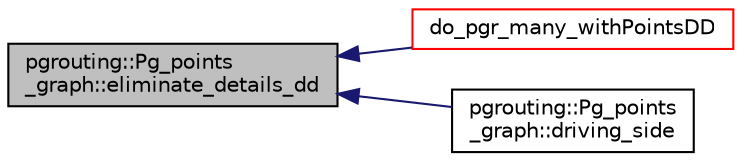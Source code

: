 digraph "pgrouting::Pg_points_graph::eliminate_details_dd"
{
  edge [fontname="Helvetica",fontsize="10",labelfontname="Helvetica",labelfontsize="10"];
  node [fontname="Helvetica",fontsize="10",shape=record];
  rankdir="LR";
  Node82 [label="pgrouting::Pg_points\l_graph::eliminate_details_dd",height=0.2,width=0.4,color="black", fillcolor="grey75", style="filled", fontcolor="black"];
  Node82 -> Node83 [dir="back",color="midnightblue",fontsize="10",style="solid",fontname="Helvetica"];
  Node83 [label="do_pgr_many_withPointsDD",height=0.2,width=0.4,color="red", fillcolor="white", style="filled",URL="$withPoints__dd__driver_8h.html#a9072c7cdc9f6a0533c81fce96a11f580"];
  Node82 -> Node86 [dir="back",color="midnightblue",fontsize="10",style="solid",fontname="Helvetica"];
  Node86 [label="pgrouting::Pg_points\l_graph::driving_side",height=0.2,width=0.4,color="black", fillcolor="white", style="filled",URL="$classpgrouting_1_1Pg__points__graph.html#aa746976d89018959ea20ae326dcd8f82"];
}
